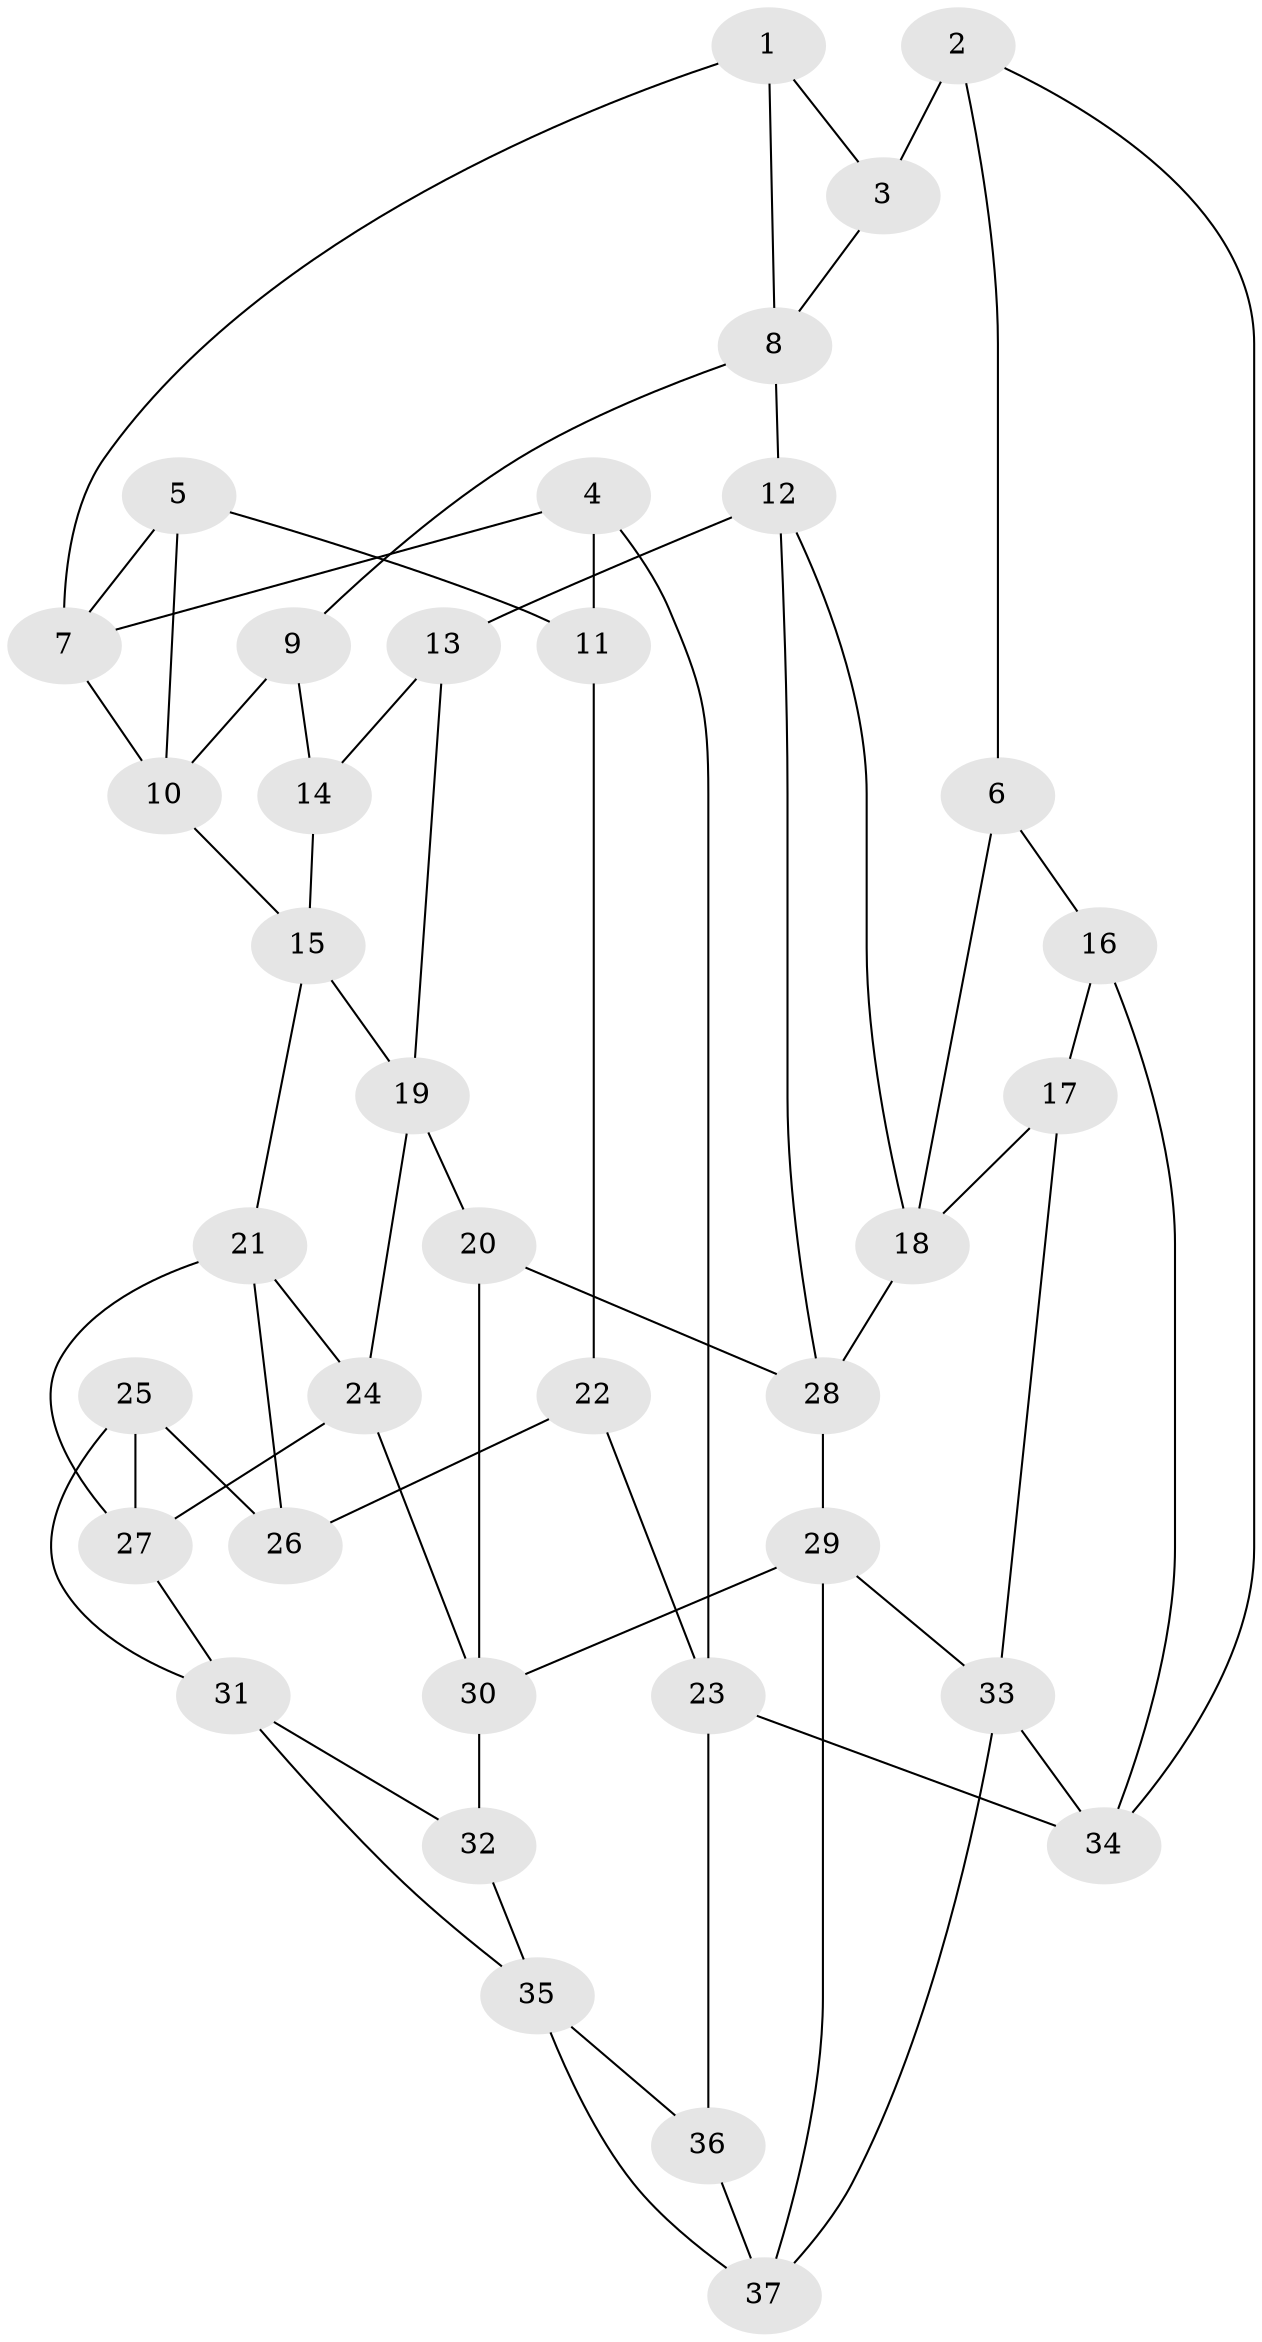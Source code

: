 // original degree distribution, {3: 0.02702702702702703, 4: 0.22972972972972974, 6: 0.20270270270270271, 5: 0.5405405405405406}
// Generated by graph-tools (version 1.1) at 2025/03/03/09/25 03:03:14]
// undirected, 37 vertices, 65 edges
graph export_dot {
graph [start="1"]
  node [color=gray90,style=filled];
  1;
  2;
  3;
  4;
  5;
  6;
  7;
  8;
  9;
  10;
  11;
  12;
  13;
  14;
  15;
  16;
  17;
  18;
  19;
  20;
  21;
  22;
  23;
  24;
  25;
  26;
  27;
  28;
  29;
  30;
  31;
  32;
  33;
  34;
  35;
  36;
  37;
  1 -- 3 [weight=1.0];
  1 -- 7 [weight=1.0];
  1 -- 8 [weight=1.0];
  2 -- 3 [weight=2.0];
  2 -- 6 [weight=1.0];
  2 -- 34 [weight=1.0];
  3 -- 8 [weight=1.0];
  4 -- 7 [weight=1.0];
  4 -- 11 [weight=2.0];
  4 -- 23 [weight=2.0];
  5 -- 7 [weight=1.0];
  5 -- 10 [weight=1.0];
  5 -- 11 [weight=1.0];
  6 -- 16 [weight=1.0];
  6 -- 18 [weight=1.0];
  7 -- 10 [weight=1.0];
  8 -- 9 [weight=1.0];
  8 -- 12 [weight=1.0];
  9 -- 10 [weight=1.0];
  9 -- 14 [weight=2.0];
  10 -- 15 [weight=1.0];
  11 -- 22 [weight=1.0];
  12 -- 13 [weight=1.0];
  12 -- 18 [weight=1.0];
  12 -- 28 [weight=1.0];
  13 -- 14 [weight=1.0];
  13 -- 19 [weight=1.0];
  14 -- 15 [weight=1.0];
  15 -- 19 [weight=1.0];
  15 -- 21 [weight=1.0];
  16 -- 17 [weight=1.0];
  16 -- 34 [weight=2.0];
  17 -- 18 [weight=1.0];
  17 -- 33 [weight=1.0];
  18 -- 28 [weight=1.0];
  19 -- 20 [weight=1.0];
  19 -- 24 [weight=1.0];
  20 -- 28 [weight=1.0];
  20 -- 30 [weight=1.0];
  21 -- 24 [weight=1.0];
  21 -- 26 [weight=1.0];
  21 -- 27 [weight=1.0];
  22 -- 23 [weight=1.0];
  22 -- 26 [weight=2.0];
  23 -- 34 [weight=2.0];
  23 -- 36 [weight=1.0];
  24 -- 27 [weight=1.0];
  24 -- 30 [weight=1.0];
  25 -- 26 [weight=1.0];
  25 -- 27 [weight=1.0];
  25 -- 31 [weight=1.0];
  27 -- 31 [weight=1.0];
  28 -- 29 [weight=1.0];
  29 -- 30 [weight=1.0];
  29 -- 33 [weight=1.0];
  29 -- 37 [weight=1.0];
  30 -- 32 [weight=1.0];
  31 -- 32 [weight=1.0];
  31 -- 35 [weight=1.0];
  32 -- 35 [weight=1.0];
  33 -- 34 [weight=1.0];
  33 -- 37 [weight=1.0];
  35 -- 36 [weight=1.0];
  35 -- 37 [weight=1.0];
  36 -- 37 [weight=1.0];
}
